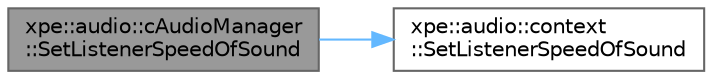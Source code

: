 digraph "xpe::audio::cAudioManager::SetListenerSpeedOfSound"
{
 // LATEX_PDF_SIZE
  bgcolor="transparent";
  edge [fontname=Helvetica,fontsize=10,labelfontname=Helvetica,labelfontsize=10];
  node [fontname=Helvetica,fontsize=10,shape=box,height=0.2,width=0.4];
  rankdir="LR";
  Node1 [id="Node000001",label="xpe::audio::cAudioManager\l::SetListenerSpeedOfSound",height=0.2,width=0.4,color="gray40", fillcolor="grey60", style="filled", fontcolor="black",tooltip=" "];
  Node1 -> Node2 [id="edge1_Node000001_Node000002",color="steelblue1",style="solid",tooltip=" "];
  Node2 [id="Node000002",label="xpe::audio::context\l::SetListenerSpeedOfSound",height=0.2,width=0.4,color="grey40", fillcolor="white", style="filled",URL="$namespacexpe_1_1audio_1_1context.html#a03fd23c618ef38a1577c991ce42d344a",tooltip=" "];
}
